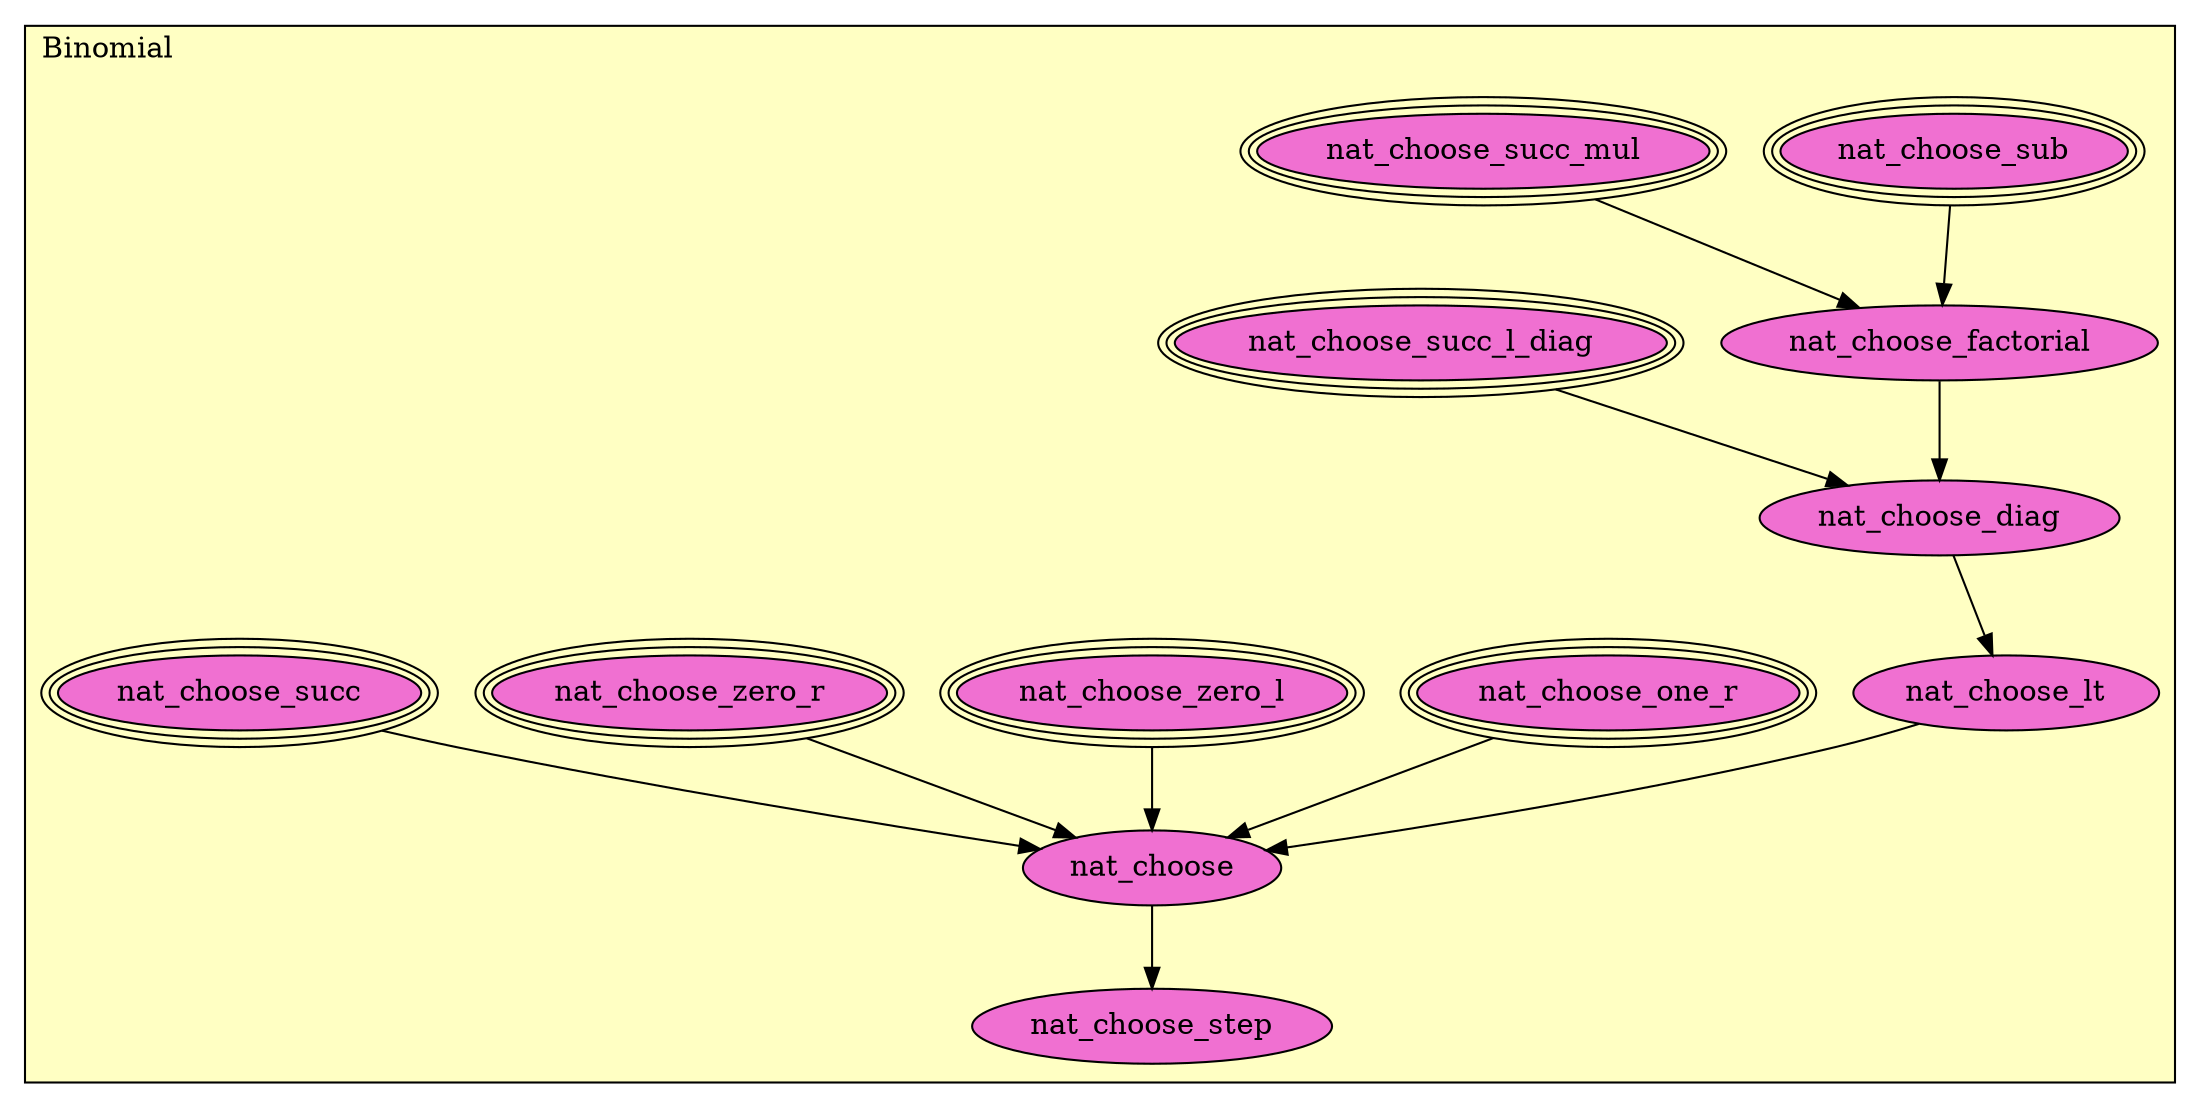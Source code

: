 digraph HoTT_Spaces_Nat_Binomial {
  graph [ratio=0.5]
  node [style=filled]
Binomial_nat_choose_sub [label="nat_choose_sub", URL=<Binomial.html#nat_choose_sub>, peripheries=3, fillcolor="#F070D1"] ;
Binomial_nat_choose_succ_mul [label="nat_choose_succ_mul", URL=<Binomial.html#nat_choose_succ_mul>, peripheries=3, fillcolor="#F070D1"] ;
Binomial_nat_choose_factorial [label="nat_choose_factorial", URL=<Binomial.html#nat_choose_factorial>, fillcolor="#F070D1"] ;
Binomial_nat_choose_succ_l_diag [label="nat_choose_succ_l_diag", URL=<Binomial.html#nat_choose_succ_l_diag>, peripheries=3, fillcolor="#F070D1"] ;
Binomial_nat_choose_one_r [label="nat_choose_one_r", URL=<Binomial.html#nat_choose_one_r>, peripheries=3, fillcolor="#F070D1"] ;
Binomial_nat_choose_diag [label="nat_choose_diag", URL=<Binomial.html#nat_choose_diag>, fillcolor="#F070D1"] ;
Binomial_nat_choose_lt [label="nat_choose_lt", URL=<Binomial.html#nat_choose_lt>, fillcolor="#F070D1"] ;
Binomial_nat_choose_zero_l [label="nat_choose_zero_l", URL=<Binomial.html#nat_choose_zero_l>, peripheries=3, fillcolor="#F070D1"] ;
Binomial_nat_choose_zero_r [label="nat_choose_zero_r", URL=<Binomial.html#nat_choose_zero_r>, peripheries=3, fillcolor="#F070D1"] ;
Binomial_nat_choose_succ [label="nat_choose_succ", URL=<Binomial.html#nat_choose_succ>, peripheries=3, fillcolor="#F070D1"] ;
Binomial_nat_choose [label="nat_choose", URL=<Binomial.html#nat_choose>, fillcolor="#F070D1"] ;
Binomial_nat_choose_step [label="nat_choose_step", URL=<Binomial.html#nat_choose_step>, fillcolor="#F070D1"] ;
  Binomial_nat_choose_sub -> Binomial_nat_choose_factorial [] ;
  Binomial_nat_choose_succ_mul -> Binomial_nat_choose_factorial [] ;
  Binomial_nat_choose_factorial -> Binomial_nat_choose_diag [] ;
  Binomial_nat_choose_succ_l_diag -> Binomial_nat_choose_diag [] ;
  Binomial_nat_choose_one_r -> Binomial_nat_choose [] ;
  Binomial_nat_choose_diag -> Binomial_nat_choose_lt [] ;
  Binomial_nat_choose_lt -> Binomial_nat_choose [] ;
  Binomial_nat_choose_zero_l -> Binomial_nat_choose [] ;
  Binomial_nat_choose_zero_r -> Binomial_nat_choose [] ;
  Binomial_nat_choose_succ -> Binomial_nat_choose [] ;
  Binomial_nat_choose -> Binomial_nat_choose_step [] ;
subgraph cluster_Binomial { label="Binomial"; fillcolor="#FFFFC3"; labeljust=l; style=filled 
Binomial_nat_choose_step; Binomial_nat_choose; Binomial_nat_choose_succ; Binomial_nat_choose_zero_r; Binomial_nat_choose_zero_l; Binomial_nat_choose_lt; Binomial_nat_choose_diag; Binomial_nat_choose_one_r; Binomial_nat_choose_succ_l_diag; Binomial_nat_choose_factorial; Binomial_nat_choose_succ_mul; Binomial_nat_choose_sub; };
} /* END */
